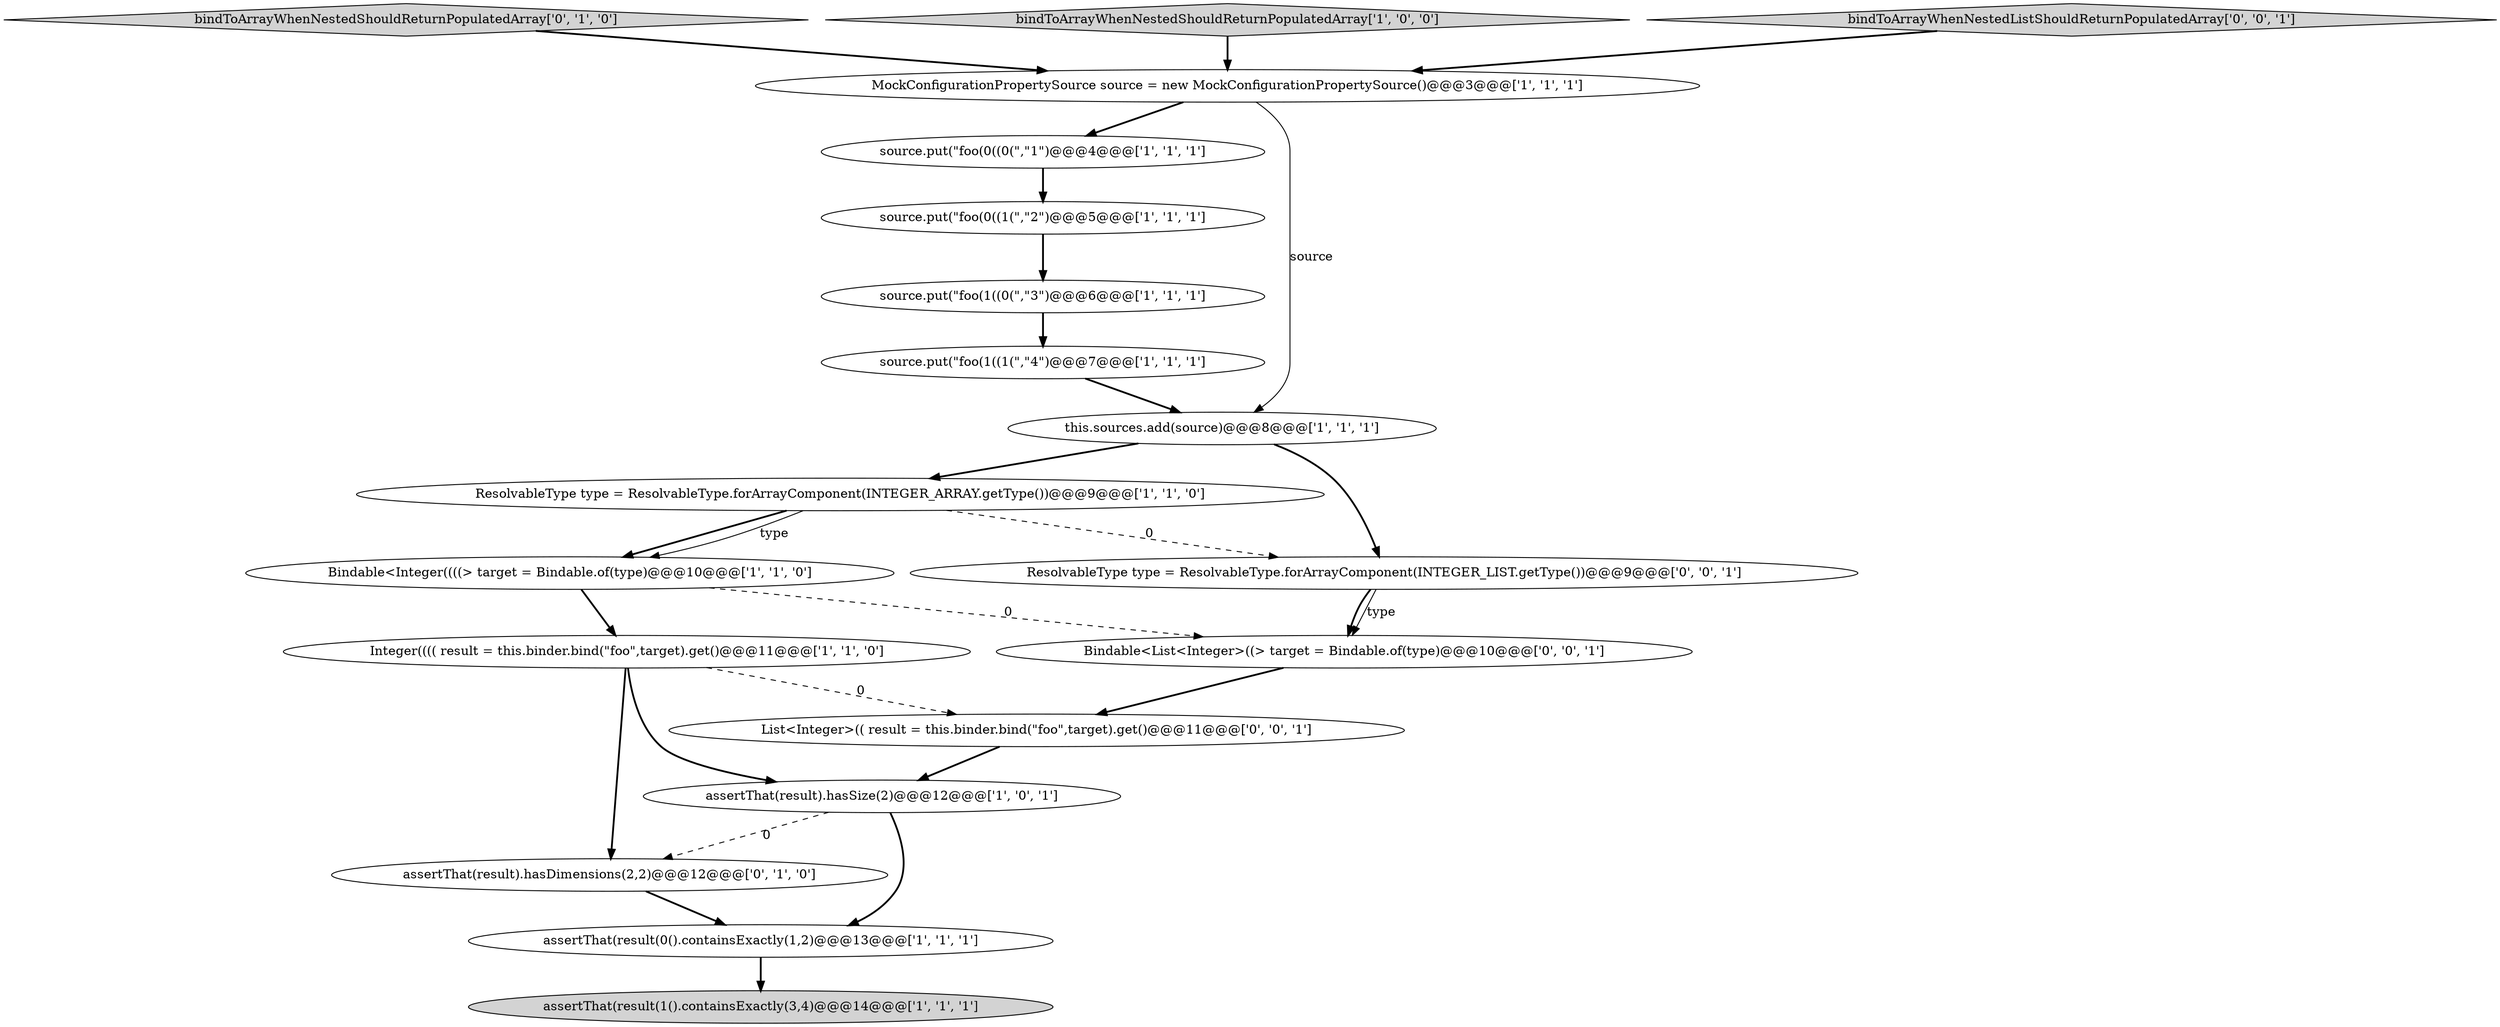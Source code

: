 digraph {
0 [style = filled, label = "source.put(\"foo(0((0(\",\"1\")@@@4@@@['1', '1', '1']", fillcolor = white, shape = ellipse image = "AAA0AAABBB1BBB"];
13 [style = filled, label = "assertThat(result).hasDimensions(2,2)@@@12@@@['0', '1', '0']", fillcolor = white, shape = ellipse image = "AAA1AAABBB2BBB"];
16 [style = filled, label = "Bindable<List<Integer>((> target = Bindable.of(type)@@@10@@@['0', '0', '1']", fillcolor = white, shape = ellipse image = "AAA0AAABBB3BBB"];
14 [style = filled, label = "bindToArrayWhenNestedShouldReturnPopulatedArray['0', '1', '0']", fillcolor = lightgray, shape = diamond image = "AAA0AAABBB2BBB"];
3 [style = filled, label = "assertThat(result).hasSize(2)@@@12@@@['1', '0', '1']", fillcolor = white, shape = ellipse image = "AAA0AAABBB1BBB"];
17 [style = filled, label = "ResolvableType type = ResolvableType.forArrayComponent(INTEGER_LIST.getType())@@@9@@@['0', '0', '1']", fillcolor = white, shape = ellipse image = "AAA0AAABBB3BBB"];
6 [style = filled, label = "source.put(\"foo(0((1(\",\"2\")@@@5@@@['1', '1', '1']", fillcolor = white, shape = ellipse image = "AAA0AAABBB1BBB"];
9 [style = filled, label = "source.put(\"foo(1((1(\",\"4\")@@@7@@@['1', '1', '1']", fillcolor = white, shape = ellipse image = "AAA0AAABBB1BBB"];
1 [style = filled, label = "Integer(((( result = this.binder.bind(\"foo\",target).get()@@@11@@@['1', '1', '0']", fillcolor = white, shape = ellipse image = "AAA0AAABBB1BBB"];
10 [style = filled, label = "assertThat(result(0().containsExactly(1,2)@@@13@@@['1', '1', '1']", fillcolor = white, shape = ellipse image = "AAA0AAABBB1BBB"];
8 [style = filled, label = "bindToArrayWhenNestedShouldReturnPopulatedArray['1', '0', '0']", fillcolor = lightgray, shape = diamond image = "AAA0AAABBB1BBB"];
11 [style = filled, label = "source.put(\"foo(1((0(\",\"3\")@@@6@@@['1', '1', '1']", fillcolor = white, shape = ellipse image = "AAA0AAABBB1BBB"];
12 [style = filled, label = "Bindable<Integer((((> target = Bindable.of(type)@@@10@@@['1', '1', '0']", fillcolor = white, shape = ellipse image = "AAA0AAABBB1BBB"];
18 [style = filled, label = "List<Integer>(( result = this.binder.bind(\"foo\",target).get()@@@11@@@['0', '0', '1']", fillcolor = white, shape = ellipse image = "AAA0AAABBB3BBB"];
7 [style = filled, label = "MockConfigurationPropertySource source = new MockConfigurationPropertySource()@@@3@@@['1', '1', '1']", fillcolor = white, shape = ellipse image = "AAA0AAABBB1BBB"];
5 [style = filled, label = "assertThat(result(1().containsExactly(3,4)@@@14@@@['1', '1', '1']", fillcolor = lightgray, shape = ellipse image = "AAA0AAABBB1BBB"];
2 [style = filled, label = "this.sources.add(source)@@@8@@@['1', '1', '1']", fillcolor = white, shape = ellipse image = "AAA0AAABBB1BBB"];
4 [style = filled, label = "ResolvableType type = ResolvableType.forArrayComponent(INTEGER_ARRAY.getType())@@@9@@@['1', '1', '0']", fillcolor = white, shape = ellipse image = "AAA0AAABBB1BBB"];
15 [style = filled, label = "bindToArrayWhenNestedListShouldReturnPopulatedArray['0', '0', '1']", fillcolor = lightgray, shape = diamond image = "AAA0AAABBB3BBB"];
0->6 [style = bold, label=""];
18->3 [style = bold, label=""];
12->16 [style = dashed, label="0"];
3->10 [style = bold, label=""];
14->7 [style = bold, label=""];
1->18 [style = dashed, label="0"];
2->4 [style = bold, label=""];
17->16 [style = solid, label="type"];
16->18 [style = bold, label=""];
6->11 [style = bold, label=""];
9->2 [style = bold, label=""];
12->1 [style = bold, label=""];
11->9 [style = bold, label=""];
4->17 [style = dashed, label="0"];
15->7 [style = bold, label=""];
3->13 [style = dashed, label="0"];
2->17 [style = bold, label=""];
1->3 [style = bold, label=""];
7->0 [style = bold, label=""];
4->12 [style = bold, label=""];
4->12 [style = solid, label="type"];
7->2 [style = solid, label="source"];
8->7 [style = bold, label=""];
13->10 [style = bold, label=""];
17->16 [style = bold, label=""];
10->5 [style = bold, label=""];
1->13 [style = bold, label=""];
}
